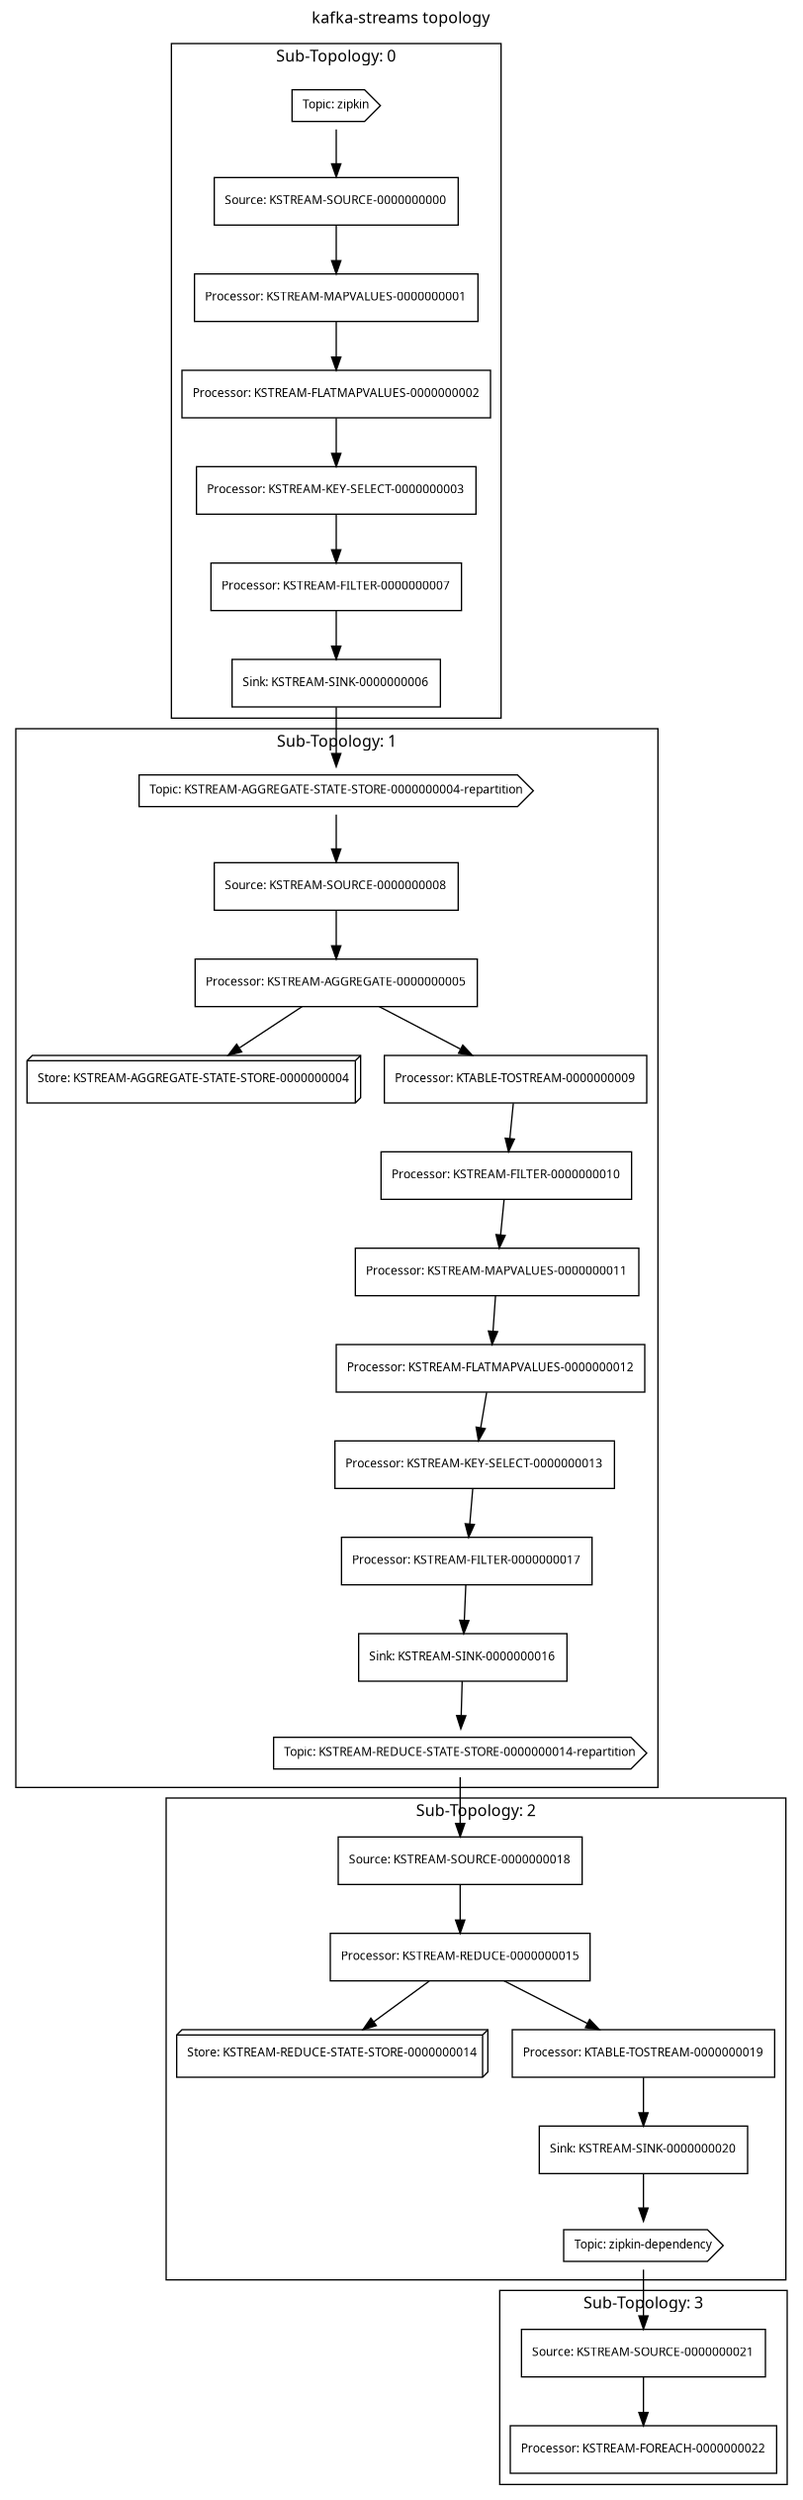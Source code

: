 @startuml

' Class diagram kafka-streams topology
digraph G {
	graph [labelloc=top,label="kafka-streams topology",fontname="Verdana",fontsize=12];
	edge [fontname="Verdana",fontsize=9,labelfontname="Verdana",labelfontsize=9];
	node [fontname="Verdana",fontsize=9,shape=record];
subgraph cluster_c13 {
label = "Sub-Topology: 1";
	c1 [label="Topic: KSTREAM-AGGREGATE-STATE-STORE-0000000004-repartition"]
	// null
	c1 -> c14 [];
	c14 [label="Source: KSTREAM-SOURCE-0000000008"]
	c15 [label="Processor: KSTREAM-AGGREGATE-0000000005"]
	// null
	c14 -> c15 [];
	// null
	c15 -> c4 [];
	c16 [label="Processor: KTABLE-TOSTREAM-0000000009"]
	// null
	c15 -> c16 [];
	c17 [label="Processor: KSTREAM-FILTER-0000000010"]
	// null
	c16 -> c17 [];
	c18 [label="Processor: KSTREAM-MAPVALUES-0000000011"]
	// null
	c17 -> c18 [];
	c19 [label="Processor: KSTREAM-FLATMAPVALUES-0000000012"]
	// null
	c18 -> c19 [];
	c20 [label="Processor: KSTREAM-KEY-SELECT-0000000013"]
	// null
	c19 -> c20 [];
	c21 [label="Processor: KSTREAM-FILTER-0000000017"]
	// null
	c20 -> c21 [];
	c22 [label="Sink: KSTREAM-SINK-0000000016"]
	// null
	c21 -> c22 [];
	// null
	c22 -> c2 [];
}
subgraph cluster_c23 {
label = "Sub-Topology: 2";
	c2 [label="Topic: KSTREAM-REDUCE-STATE-STORE-0000000014-repartition"]
	// null
	c2 -> c24 [];
	c24 [label="Source: KSTREAM-SOURCE-0000000018"]
	c25 [label="Processor: KSTREAM-REDUCE-0000000015"]
	// null
	c24 -> c25 [];
	// null
	c25 -> c5 [];
	c26 [label="Processor: KTABLE-TOSTREAM-0000000019"]
	// null
	c25 -> c26 [];
	c27 [label="Sink: KSTREAM-SINK-0000000020"]
	// null
	c27 -> c3 [];
	// null
	c26 -> c27 [];
}
subgraph cluster_c28 {
label = "Sub-Topology: 3";
	c29 [label="Source: KSTREAM-SOURCE-0000000021"]
	c3 [label="Topic: zipkin-dependency"]
	// null
	c3 -> c29 [];
	c30 [label="Processor: KSTREAM-FOREACH-0000000022"]
	// null
	c29 -> c30 [];
}
subgraph cluster_c6 {
label = "Sub-Topology: 0";
	c0 [label="Topic: zipkin"]
	// null
	c0 -> c7 [];
	c10 [label="Processor: KSTREAM-KEY-SELECT-0000000003"]
	// null
	c9 -> c10 [];
	c11 [label="Processor: KSTREAM-FILTER-0000000007"]
	// null
	c10 -> c11 [];
	c12 [label="Sink: KSTREAM-SINK-0000000006"]
	// null
	c11 -> c12 [];
	// null
	c12 -> c1 [];
	c7 [label="Source: KSTREAM-SOURCE-0000000000"]
	c8 [label="Processor: KSTREAM-MAPVALUES-0000000001"]
	// null
	c7 -> c8 [];
	c9 [label="Processor: KSTREAM-FLATMAPVALUES-0000000002"]
	// null
	c8 -> c9 [];
}
	c0 [label="Topic: zipkin", shape=cds]
	c1 [label="Topic: KSTREAM-AGGREGATE-STATE-STORE-0000000004-repartition", shape=cds]
	c2 [label="Topic: KSTREAM-REDUCE-STATE-STORE-0000000014-repartition", shape=cds]
	c3 [label="Topic: zipkin-dependency", shape=cds]
	c4 [label="Store: KSTREAM-AGGREGATE-STATE-STORE-0000000004", shape=box3d]
	c5 [label="Store: KSTREAM-REDUCE-STATE-STORE-0000000014", shape=box3d]
}

@enduml